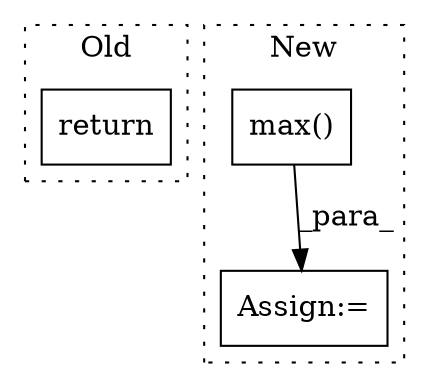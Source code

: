 digraph G {
subgraph cluster0 {
1 [label="return" a="93" s="1491" l="7" shape="box"];
label = "Old";
style="dotted";
}
subgraph cluster1 {
2 [label="max()" a="75" s="566,580" l="11,15" shape="box"];
3 [label="Assign:=" a="68" s="563" l="3" shape="box"];
label = "New";
style="dotted";
}
2 -> 3 [label="_para_"];
}